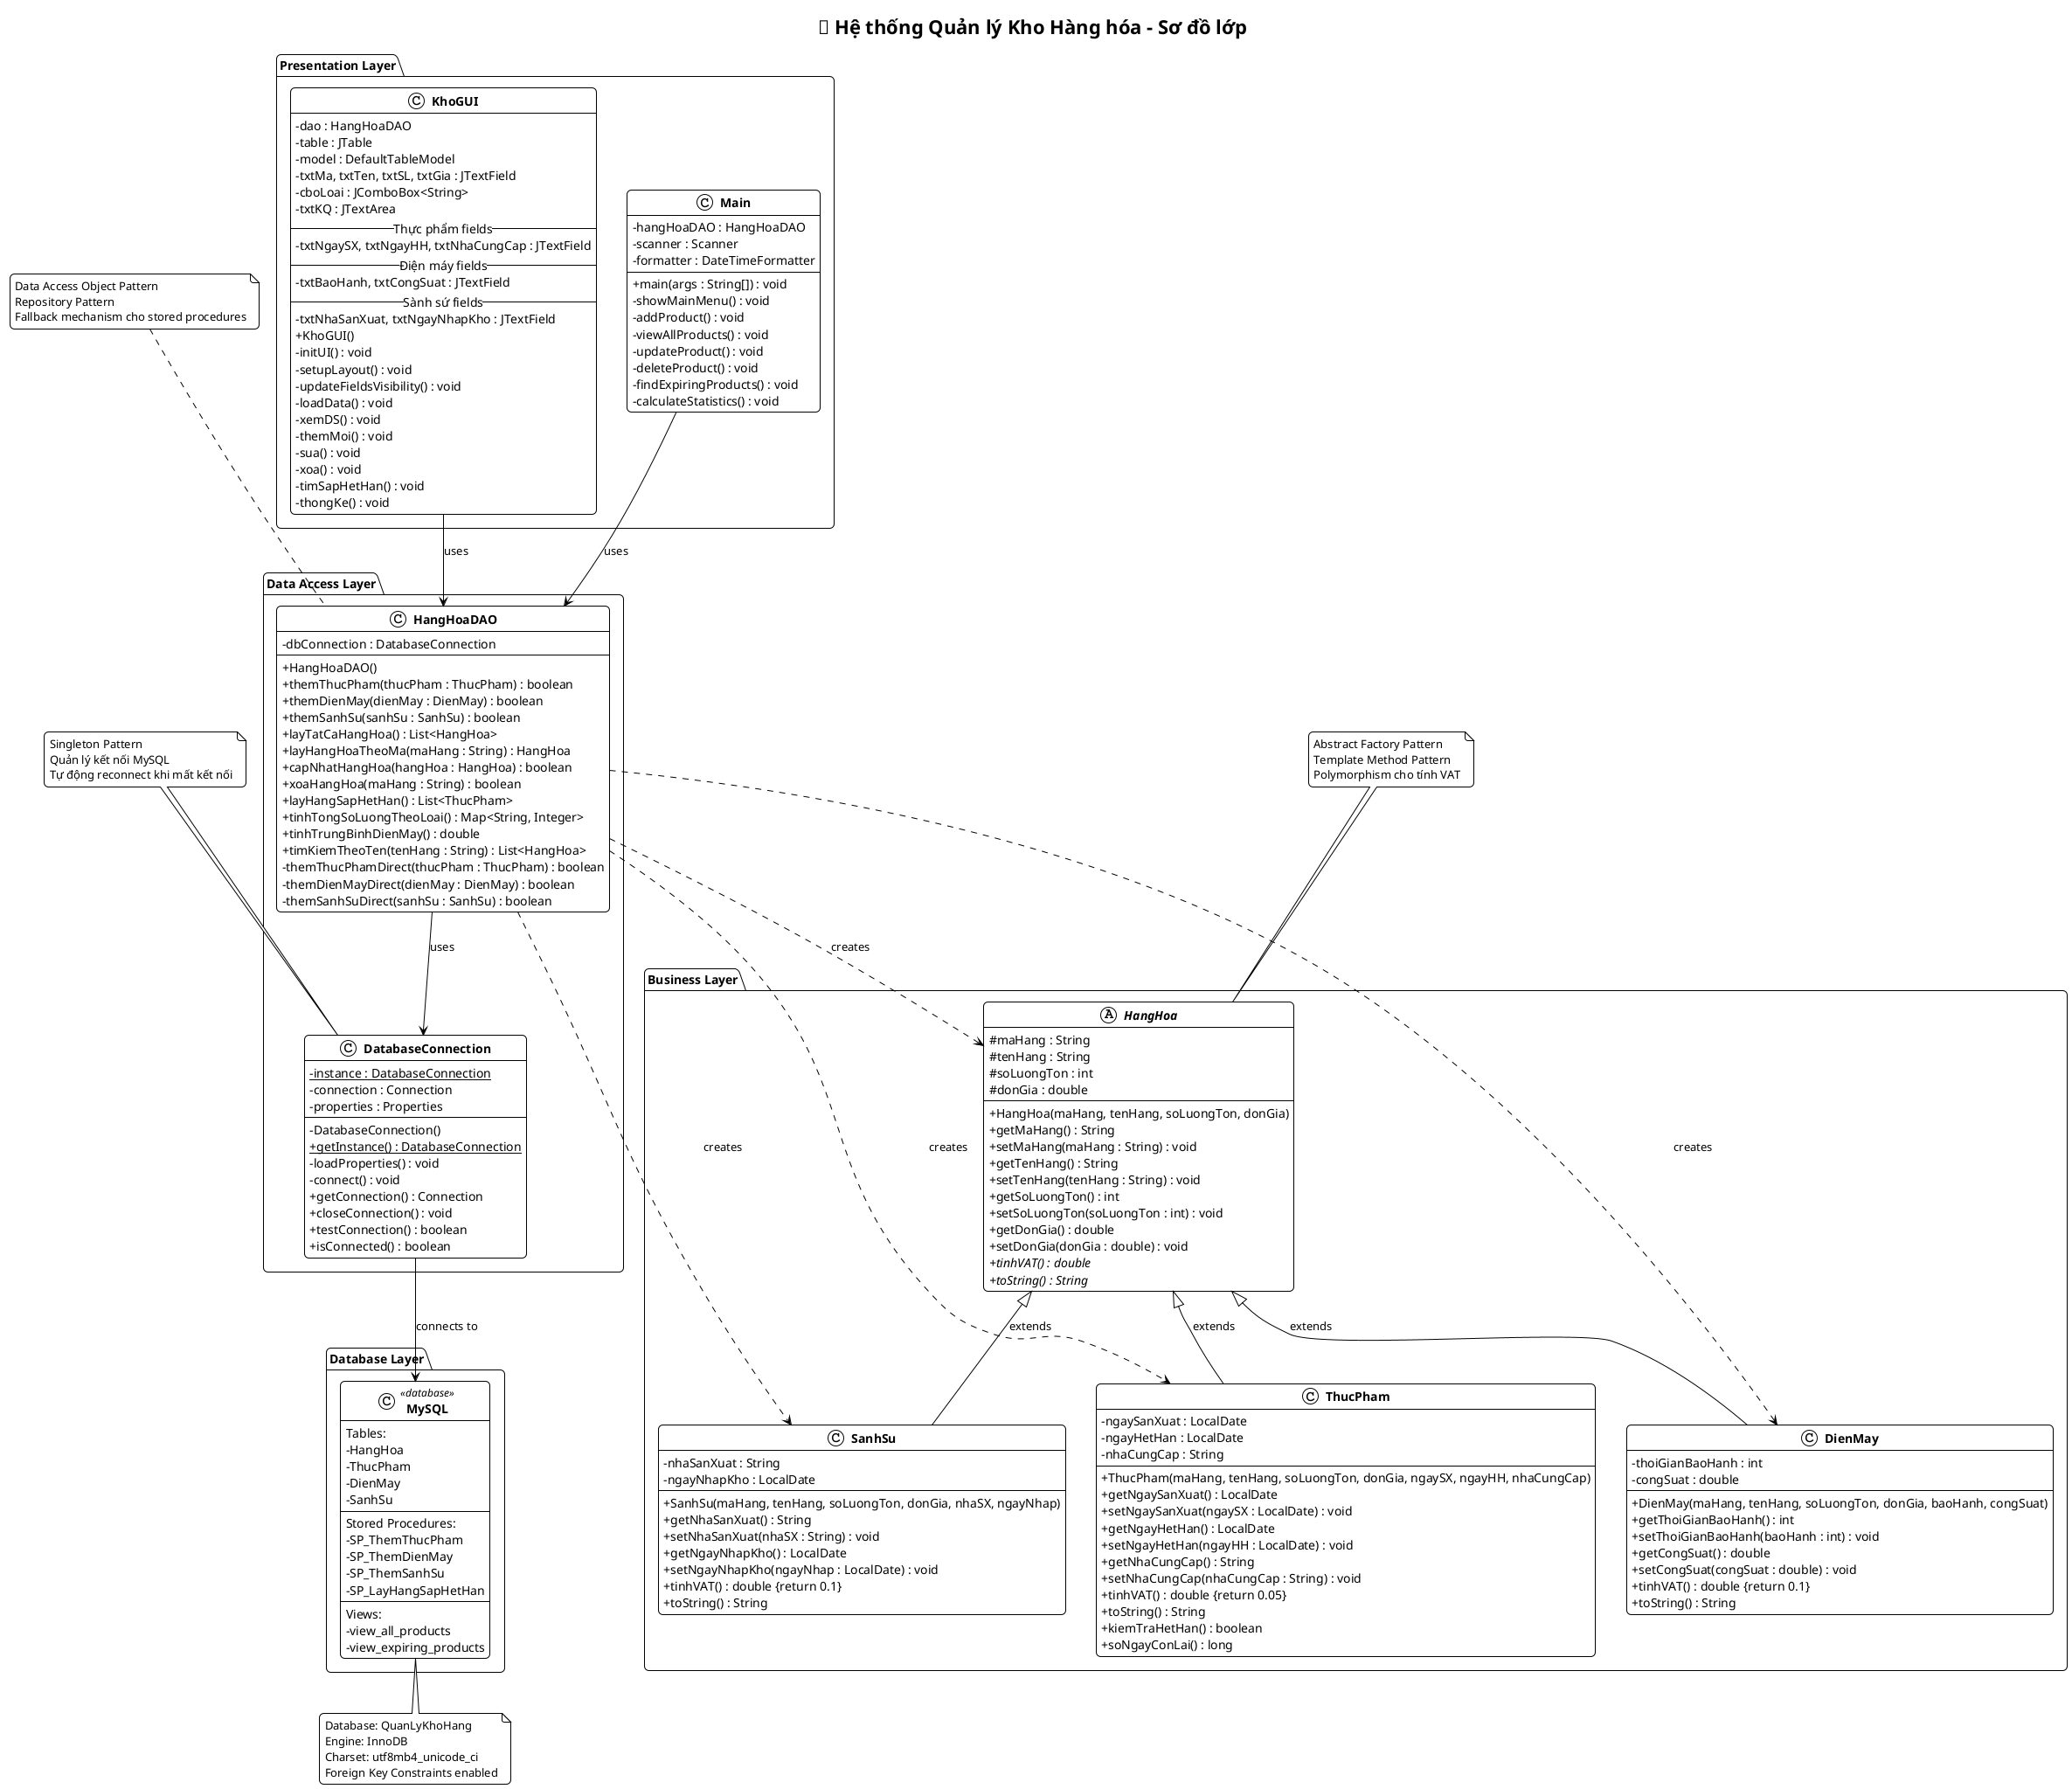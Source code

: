 @startuml Class Diagram - Warehouse Management System

!theme plain
skinparam backgroundColor white
skinparam classAttributeIconSize 0
skinparam classFontStyle bold
skinparam roundcorner 10

title 🏪 Hệ thống Quản lý Kho Hàng hóa - Sơ đồ lớp

package "Presentation Layer" {
    class Main {
        -hangHoaDAO : HangHoaDAO
        -scanner : Scanner
        -formatter : DateTimeFormatter
        +main(args : String[]) : void
        -showMainMenu() : void
        -addProduct() : void
        -viewAllProducts() : void
        -updateProduct() : void
        -deleteProduct() : void
        -findExpiringProducts() : void
        -calculateStatistics() : void
    }
    
    class KhoGUI {
        -dao : HangHoaDAO
        -table : JTable
        -model : DefaultTableModel
        -txtMa, txtTen, txtSL, txtGia : JTextField
        -cboLoai : JComboBox<String>
        -txtKQ : JTextArea
        --Thực phẩm fields--
        -txtNgaySX, txtNgayHH, txtNhaCungCap : JTextField
        --Điện máy fields--
        -txtBaoHanh, txtCongSuat : JTextField
        --Sành sứ fields--
        -txtNhaSanXuat, txtNgayNhapKho : JTextField
        +KhoGUI()
        -initUI() : void
        -setupLayout() : void
        -updateFieldsVisibility() : void
        -loadData() : void
        -xemDS() : void
        -themMoi() : void
        -sua() : void
        -xoa() : void
        -timSapHetHan() : void
        -thongKe() : void
    }
}

package "Business Layer" {
    abstract class HangHoa {
        #maHang : String
        #tenHang : String
        #soLuongTon : int
        #donGia : double
        +HangHoa(maHang, tenHang, soLuongTon, donGia)
        +getMaHang() : String
        +setMaHang(maHang : String) : void
        +getTenHang() : String
        +setTenHang(tenHang : String) : void
        +getSoLuongTon() : int
        +setSoLuongTon(soLuongTon : int) : void
        +getDonGia() : double
        +setDonGia(donGia : double) : void
        +{abstract} tinhVAT() : double
        +{abstract} toString() : String
    }
    
    class ThucPham {
        -ngaySanXuat : LocalDate
        -ngayHetHan : LocalDate
        -nhaCungCap : String
        +ThucPham(maHang, tenHang, soLuongTon, donGia, ngaySX, ngayHH, nhaCungCap)
        +getNgaySanXuat() : LocalDate
        +setNgaySanXuat(ngaySX : LocalDate) : void
        +getNgayHetHan() : LocalDate
        +setNgayHetHan(ngayHH : LocalDate) : void
        +getNhaCungCap() : String
        +setNhaCungCap(nhaCungCap : String) : void
        +tinhVAT() : double {return 0.05}
        +toString() : String
        +kiemTraHetHan() : boolean
        +soNgayConLai() : long
    }
    
    class DienMay {
        -thoiGianBaoHanh : int
        -congSuat : double
        +DienMay(maHang, tenHang, soLuongTon, donGia, baoHanh, congSuat)
        +getThoiGianBaoHanh() : int
        +setThoiGianBaoHanh(baoHanh : int) : void
        +getCongSuat() : double
        +setCongSuat(congSuat : double) : void
        +tinhVAT() : double {return 0.1}
        +toString() : String
    }
    
    class SanhSu {
        -nhaSanXuat : String
        -ngayNhapKho : LocalDate
        +SanhSu(maHang, tenHang, soLuongTon, donGia, nhaSX, ngayNhap)
        +getNhaSanXuat() : String
        +setNhaSanXuat(nhaSX : String) : void
        +getNgayNhapKho() : LocalDate
        +setNgayNhapKho(ngayNhap : LocalDate) : void
        +tinhVAT() : double {return 0.1}
        +toString() : String
    }
}

package "Data Access Layer" {
    class HangHoaDAO {
        -dbConnection : DatabaseConnection
        +HangHoaDAO()
        +themThucPham(thucPham : ThucPham) : boolean
        +themDienMay(dienMay : DienMay) : boolean
        +themSanhSu(sanhSu : SanhSu) : boolean
        +layTatCaHangHoa() : List<HangHoa>
        +layHangHoaTheoMa(maHang : String) : HangHoa
        +capNhatHangHoa(hangHoa : HangHoa) : boolean
        +xoaHangHoa(maHang : String) : boolean
        +layHangSapHetHan() : List<ThucPham>
        +tinhTongSoLuongTheoLoai() : Map<String, Integer>
        +tinhTrungBinhDienMay() : double
        +timKiemTheoTen(tenHang : String) : List<HangHoa>
        -themThucPhamDirect(thucPham : ThucPham) : boolean
        -themDienMayDirect(dienMay : DienMay) : boolean
        -themSanhSuDirect(sanhSu : SanhSu) : boolean
    }
    
    class DatabaseConnection {
        -instance : DatabaseConnection {static}
        -connection : Connection
        -properties : Properties
        -DatabaseConnection()
        +getInstance() : DatabaseConnection {static}
        -loadProperties() : void
        -connect() : void
        +getConnection() : Connection
        +closeConnection() : void
        +testConnection() : boolean
        +isConnected() : boolean
    }
}

package "Database Layer" {
    class MySQL <<database>> {
        Tables:
        - HangHoa
        - ThucPham  
        - DienMay
        - SanhSu
        --
        Stored Procedures:
        - SP_ThemThucPham
        - SP_ThemDienMay
        - SP_ThemSanhSu
        - SP_LayHangSapHetHan
        --
        Views:
        - view_all_products
        - view_expiring_products
    }
}

' Relationships
Main --> HangHoaDAO : uses
KhoGUI --> HangHoaDAO : uses
HangHoaDAO --> DatabaseConnection : uses
DatabaseConnection --> MySQL : connects to

HangHoa <|-- ThucPham : extends
HangHoa <|-- DienMay : extends  
HangHoa <|-- SanhSu : extends

HangHoaDAO ..> HangHoa : creates
HangHoaDAO ..> ThucPham : creates
HangHoaDAO ..> DienMay : creates
HangHoaDAO ..> SanhSu : creates

note top of DatabaseConnection
    Singleton Pattern
    Quản lý kết nối MySQL
    Tự động reconnect khi mất kết nối
end note

note top of HangHoa
    Abstract Factory Pattern
    Template Method Pattern
    Polymorphism cho tính VAT
end note

note top of HangHoaDAO
    Data Access Object Pattern
    Repository Pattern
    Fallback mechanism cho stored procedures
end note

note bottom of MySQL
    Database: QuanLyKhoHang
    Engine: InnoDB
    Charset: utf8mb4_unicode_ci
    Foreign Key Constraints enabled
end note

@enduml
